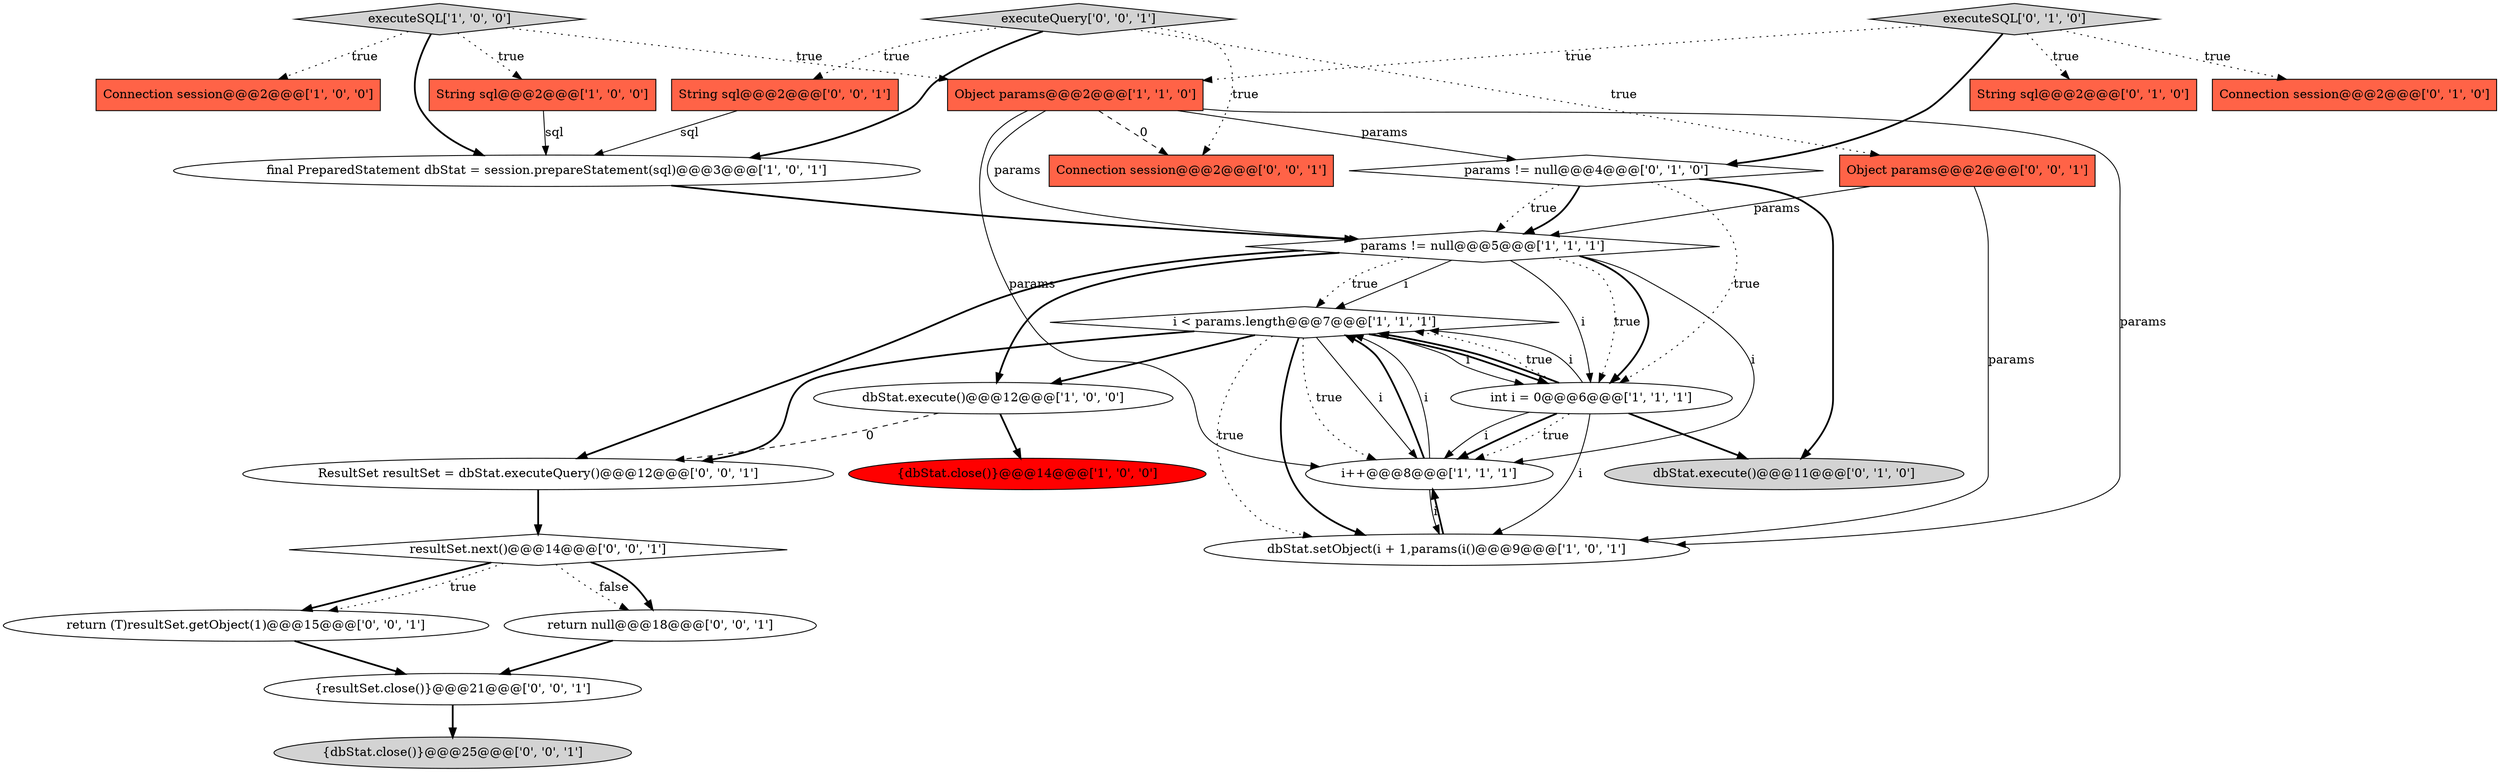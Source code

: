 digraph {
24 [style = filled, label = "Connection session@@@2@@@['0', '0', '1']", fillcolor = tomato, shape = box image = "AAA0AAABBB3BBB"];
19 [style = filled, label = "{dbStat.close()}@@@25@@@['0', '0', '1']", fillcolor = lightgray, shape = ellipse image = "AAA0AAABBB3BBB"];
3 [style = filled, label = "Connection session@@@2@@@['1', '0', '0']", fillcolor = tomato, shape = box image = "AAA0AAABBB1BBB"];
6 [style = filled, label = "i < params.length@@@7@@@['1', '1', '1']", fillcolor = white, shape = diamond image = "AAA0AAABBB1BBB"];
2 [style = filled, label = "params != null@@@5@@@['1', '1', '1']", fillcolor = white, shape = diamond image = "AAA0AAABBB1BBB"];
1 [style = filled, label = "String sql@@@2@@@['1', '0', '0']", fillcolor = tomato, shape = box image = "AAA0AAABBB1BBB"];
17 [style = filled, label = "String sql@@@2@@@['0', '0', '1']", fillcolor = tomato, shape = box image = "AAA0AAABBB3BBB"];
11 [style = filled, label = "dbStat.execute()@@@12@@@['1', '0', '0']", fillcolor = white, shape = ellipse image = "AAA0AAABBB1BBB"];
8 [style = filled, label = "{dbStat.close()}@@@14@@@['1', '0', '0']", fillcolor = red, shape = ellipse image = "AAA1AAABBB1BBB"];
23 [style = filled, label = "ResultSet resultSet = dbStat.executeQuery()@@@12@@@['0', '0', '1']", fillcolor = white, shape = ellipse image = "AAA0AAABBB3BBB"];
26 [style = filled, label = "return (T)resultSet.getObject(1)@@@15@@@['0', '0', '1']", fillcolor = white, shape = ellipse image = "AAA0AAABBB3BBB"];
21 [style = filled, label = "Object params@@@2@@@['0', '0', '1']", fillcolor = tomato, shape = box image = "AAA0AAABBB3BBB"];
25 [style = filled, label = "return null@@@18@@@['0', '0', '1']", fillcolor = white, shape = ellipse image = "AAA0AAABBB3BBB"];
18 [style = filled, label = "resultSet.next()@@@14@@@['0', '0', '1']", fillcolor = white, shape = diamond image = "AAA0AAABBB3BBB"];
20 [style = filled, label = "{resultSet.close()}@@@21@@@['0', '0', '1']", fillcolor = white, shape = ellipse image = "AAA0AAABBB3BBB"];
10 [style = filled, label = "i++@@@8@@@['1', '1', '1']", fillcolor = white, shape = ellipse image = "AAA0AAABBB1BBB"];
12 [style = filled, label = "String sql@@@2@@@['0', '1', '0']", fillcolor = tomato, shape = box image = "AAA0AAABBB2BBB"];
5 [style = filled, label = "int i = 0@@@6@@@['1', '1', '1']", fillcolor = white, shape = ellipse image = "AAA0AAABBB1BBB"];
0 [style = filled, label = "executeSQL['1', '0', '0']", fillcolor = lightgray, shape = diamond image = "AAA0AAABBB1BBB"];
16 [style = filled, label = "params != null@@@4@@@['0', '1', '0']", fillcolor = white, shape = diamond image = "AAA0AAABBB2BBB"];
14 [style = filled, label = "dbStat.execute()@@@11@@@['0', '1', '0']", fillcolor = lightgray, shape = ellipse image = "AAA0AAABBB2BBB"];
9 [style = filled, label = "dbStat.setObject(i + 1,params(i()@@@9@@@['1', '0', '1']", fillcolor = white, shape = ellipse image = "AAA0AAABBB1BBB"];
15 [style = filled, label = "executeSQL['0', '1', '0']", fillcolor = lightgray, shape = diamond image = "AAA0AAABBB2BBB"];
22 [style = filled, label = "executeQuery['0', '0', '1']", fillcolor = lightgray, shape = diamond image = "AAA0AAABBB3BBB"];
4 [style = filled, label = "Object params@@@2@@@['1', '1', '0']", fillcolor = tomato, shape = box image = "AAA0AAABBB1BBB"];
7 [style = filled, label = "final PreparedStatement dbStat = session.prepareStatement(sql)@@@3@@@['1', '0', '1']", fillcolor = white, shape = ellipse image = "AAA0AAABBB1BBB"];
13 [style = filled, label = "Connection session@@@2@@@['0', '1', '0']", fillcolor = tomato, shape = box image = "AAA0AAABBB2BBB"];
22->21 [style = dotted, label="true"];
4->9 [style = solid, label="params"];
5->10 [style = bold, label=""];
18->25 [style = dotted, label="false"];
16->2 [style = dotted, label="true"];
2->6 [style = solid, label="i"];
6->5 [style = solid, label="i"];
6->23 [style = bold, label=""];
5->10 [style = dotted, label="true"];
0->4 [style = dotted, label="true"];
18->26 [style = bold, label=""];
5->6 [style = dotted, label="true"];
26->20 [style = bold, label=""];
11->23 [style = dashed, label="0"];
22->24 [style = dotted, label="true"];
9->10 [style = bold, label=""];
2->10 [style = solid, label="i"];
16->2 [style = bold, label=""];
4->10 [style = solid, label="params"];
21->9 [style = solid, label="params"];
5->14 [style = bold, label=""];
15->16 [style = bold, label=""];
10->6 [style = bold, label=""];
22->7 [style = bold, label=""];
10->6 [style = solid, label="i"];
15->4 [style = dotted, label="true"];
15->13 [style = dotted, label="true"];
0->7 [style = bold, label=""];
6->10 [style = dotted, label="true"];
2->23 [style = bold, label=""];
6->5 [style = bold, label=""];
25->20 [style = bold, label=""];
21->2 [style = solid, label="params"];
5->6 [style = bold, label=""];
6->9 [style = dotted, label="true"];
2->6 [style = dotted, label="true"];
18->26 [style = dotted, label="true"];
7->2 [style = bold, label=""];
6->11 [style = bold, label=""];
0->1 [style = dotted, label="true"];
1->7 [style = solid, label="sql"];
6->10 [style = solid, label="i"];
16->5 [style = dotted, label="true"];
18->25 [style = bold, label=""];
15->12 [style = dotted, label="true"];
11->8 [style = bold, label=""];
16->14 [style = bold, label=""];
10->9 [style = solid, label="i"];
22->17 [style = dotted, label="true"];
4->16 [style = solid, label="params"];
4->2 [style = solid, label="params"];
0->3 [style = dotted, label="true"];
4->24 [style = dashed, label="0"];
6->9 [style = bold, label=""];
2->5 [style = dotted, label="true"];
20->19 [style = bold, label=""];
5->10 [style = solid, label="i"];
5->6 [style = solid, label="i"];
2->5 [style = solid, label="i"];
17->7 [style = solid, label="sql"];
2->11 [style = bold, label=""];
23->18 [style = bold, label=""];
2->5 [style = bold, label=""];
5->9 [style = solid, label="i"];
}
